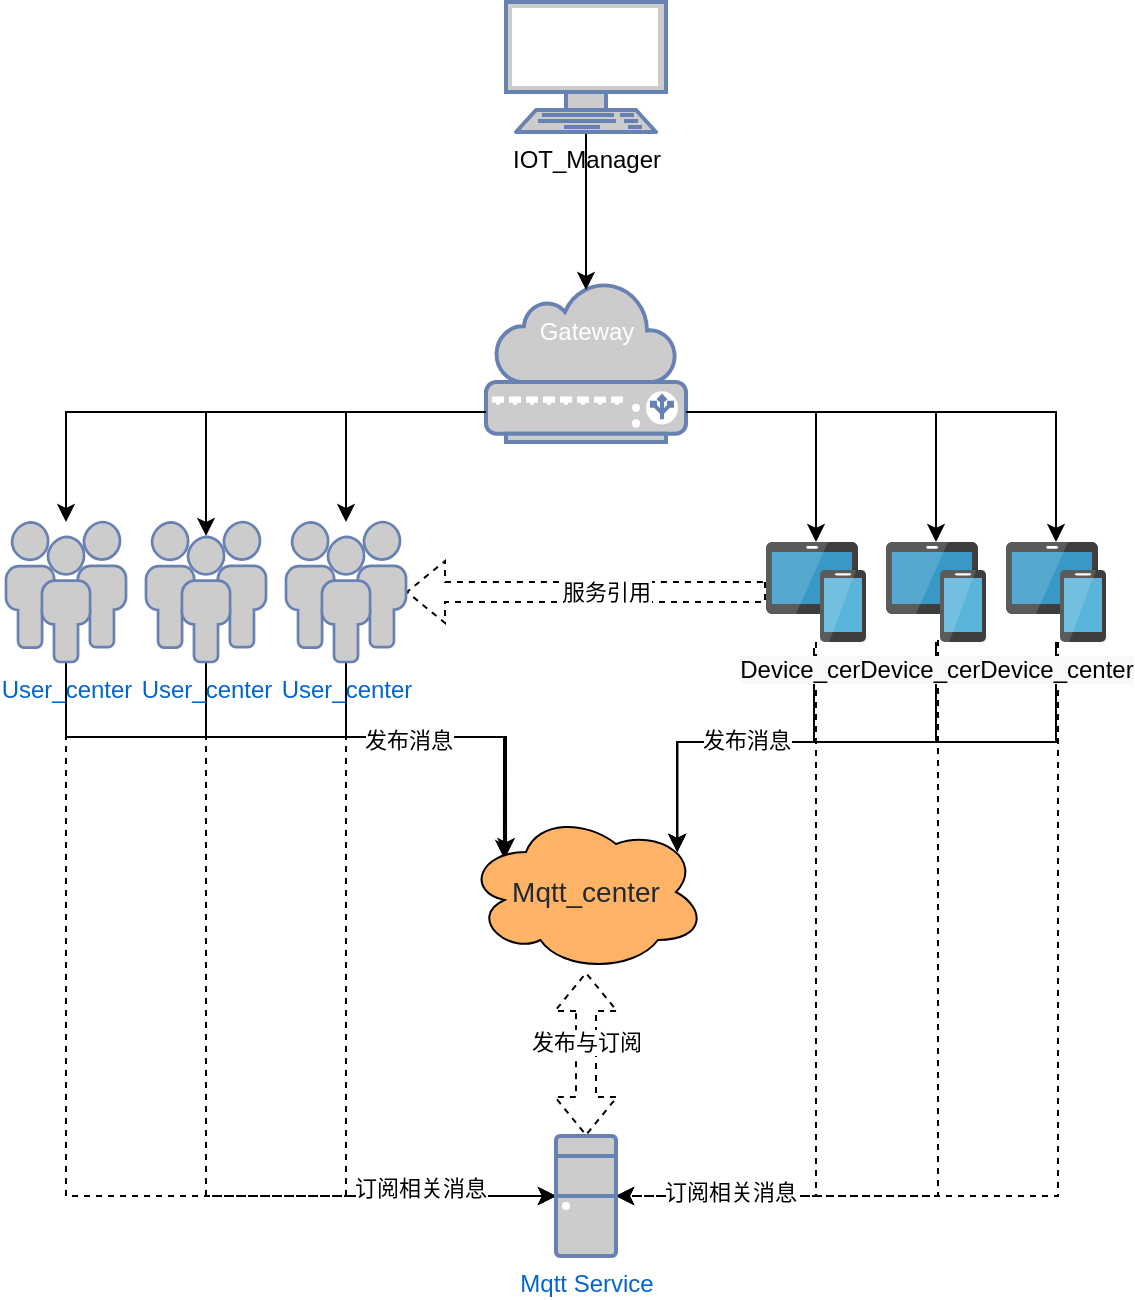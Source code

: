<mxfile version="14.5.8" type="github">
  <diagram id="PxrtK4kyDUzSWCGxZARF" name="第 1 页">
    <mxGraphModel dx="1422" dy="771" grid="1" gridSize="10" guides="1" tooltips="1" connect="1" arrows="1" fold="1" page="1" pageScale="1" pageWidth="1654" pageHeight="1169" math="0" shadow="0">
      <root>
        <mxCell id="0" />
        <mxCell id="1" parent="0" />
        <mxCell id="Qxxfqu9BtMv6kABbt1C2-11" value="" style="group" vertex="1" connectable="0" parent="1">
          <mxGeometry x="610" y="280" width="100" height="80" as="geometry" />
        </mxCell>
        <mxCell id="Qxxfqu9BtMv6kABbt1C2-8" value="" style="fontColor=#0066CC;verticalAlign=top;verticalLabelPosition=bottom;labelPosition=center;align=center;html=1;outlineConnect=0;fillColor=#CCCCCC;strokeColor=#6881B3;gradientColor=none;gradientDirection=north;strokeWidth=2;shape=mxgraph.networks.load_balancer;" vertex="1" parent="Qxxfqu9BtMv6kABbt1C2-11">
          <mxGeometry y="50" width="100" height="30" as="geometry" />
        </mxCell>
        <mxCell id="Qxxfqu9BtMv6kABbt1C2-10" value="Gateway" style="html=1;outlineConnect=0;fillColor=#CCCCCC;strokeColor=#6881B3;gradientColor=none;gradientDirection=north;strokeWidth=2;shape=mxgraph.networks.cloud;fontColor=#ffffff;" vertex="1" parent="Qxxfqu9BtMv6kABbt1C2-11">
          <mxGeometry x="5" width="90" height="50" as="geometry" />
        </mxCell>
        <mxCell id="Qxxfqu9BtMv6kABbt1C2-27" style="edgeStyle=orthogonalEdgeStyle;rounded=0;orthogonalLoop=1;jettySize=auto;html=1;entryX=0.5;entryY=0.08;entryDx=0;entryDy=0;entryPerimeter=0;" edge="1" parent="1" source="Qxxfqu9BtMv6kABbt1C2-12" target="Qxxfqu9BtMv6kABbt1C2-10">
          <mxGeometry relative="1" as="geometry" />
        </mxCell>
        <mxCell id="Qxxfqu9BtMv6kABbt1C2-12" value="&lt;span style=&quot;color: rgb(0 , 0 , 0)&quot;&gt;IOT_Manager&lt;/span&gt;" style="fontColor=#0066CC;verticalAlign=top;verticalLabelPosition=bottom;labelPosition=center;align=center;html=1;outlineConnect=0;fillColor=#CCCCCC;strokeColor=#6881B3;gradientColor=none;gradientDirection=north;strokeWidth=2;shape=mxgraph.networks.terminal;" vertex="1" parent="1">
          <mxGeometry x="620" y="140" width="80" height="65" as="geometry" />
        </mxCell>
        <mxCell id="Qxxfqu9BtMv6kABbt1C2-38" style="edgeStyle=orthogonalEdgeStyle;rounded=0;orthogonalLoop=1;jettySize=auto;html=1;entryX=0.16;entryY=0.55;entryDx=0;entryDy=0;entryPerimeter=0;exitX=0.5;exitY=1;exitDx=0;exitDy=0;exitPerimeter=0;" edge="1" parent="1" source="Qxxfqu9BtMv6kABbt1C2-13" target="Qxxfqu9BtMv6kABbt1C2-28">
          <mxGeometry relative="1" as="geometry" />
        </mxCell>
        <mxCell id="Qxxfqu9BtMv6kABbt1C2-62" style="edgeStyle=orthogonalEdgeStyle;rounded=0;orthogonalLoop=1;jettySize=auto;html=1;entryX=0;entryY=0.5;entryDx=0;entryDy=0;entryPerimeter=0;dashed=1;exitX=0.5;exitY=1;exitDx=0;exitDy=0;exitPerimeter=0;" edge="1" parent="1" source="Qxxfqu9BtMv6kABbt1C2-13" target="Qxxfqu9BtMv6kABbt1C2-45">
          <mxGeometry relative="1" as="geometry" />
        </mxCell>
        <mxCell id="Qxxfqu9BtMv6kABbt1C2-13" value="User_center" style="fontColor=#0066CC;verticalAlign=top;verticalLabelPosition=bottom;labelPosition=center;align=center;html=1;outlineConnect=0;fillColor=#CCCCCC;strokeColor=#6881B3;gradientColor=none;gradientDirection=north;strokeWidth=2;shape=mxgraph.networks.users;" vertex="1" parent="1">
          <mxGeometry x="370" y="400" width="60" height="70" as="geometry" />
        </mxCell>
        <mxCell id="Qxxfqu9BtMv6kABbt1C2-39" style="edgeStyle=orthogonalEdgeStyle;rounded=0;orthogonalLoop=1;jettySize=auto;html=1;entryX=0.158;entryY=0.288;entryDx=0;entryDy=0;entryPerimeter=0;exitX=0.5;exitY=1;exitDx=0;exitDy=0;exitPerimeter=0;" edge="1" parent="1" source="Qxxfqu9BtMv6kABbt1C2-14" target="Qxxfqu9BtMv6kABbt1C2-28">
          <mxGeometry relative="1" as="geometry" />
        </mxCell>
        <mxCell id="Qxxfqu9BtMv6kABbt1C2-53" style="edgeStyle=orthogonalEdgeStyle;rounded=0;orthogonalLoop=1;jettySize=auto;html=1;entryX=0;entryY=0.5;entryDx=0;entryDy=0;entryPerimeter=0;exitX=0.5;exitY=1;exitDx=0;exitDy=0;exitPerimeter=0;dashed=1;" edge="1" parent="1" source="Qxxfqu9BtMv6kABbt1C2-14" target="Qxxfqu9BtMv6kABbt1C2-45">
          <mxGeometry relative="1" as="geometry" />
        </mxCell>
        <mxCell id="Qxxfqu9BtMv6kABbt1C2-14" value="User_center" style="fontColor=#0066CC;verticalAlign=top;verticalLabelPosition=bottom;labelPosition=center;align=center;html=1;outlineConnect=0;fillColor=#CCCCCC;strokeColor=#6881B3;gradientColor=none;gradientDirection=north;strokeWidth=2;shape=mxgraph.networks.users;" vertex="1" parent="1">
          <mxGeometry x="440" y="400" width="60" height="70" as="geometry" />
        </mxCell>
        <mxCell id="Qxxfqu9BtMv6kABbt1C2-15" style="edgeStyle=orthogonalEdgeStyle;rounded=0;orthogonalLoop=1;jettySize=auto;html=1;" edge="1" parent="1" source="Qxxfqu9BtMv6kABbt1C2-8" target="Qxxfqu9BtMv6kABbt1C2-13">
          <mxGeometry relative="1" as="geometry" />
        </mxCell>
        <mxCell id="Qxxfqu9BtMv6kABbt1C2-16" style="edgeStyle=orthogonalEdgeStyle;rounded=0;orthogonalLoop=1;jettySize=auto;html=1;entryX=0.5;entryY=0.1;entryDx=0;entryDy=0;entryPerimeter=0;" edge="1" parent="1" source="Qxxfqu9BtMv6kABbt1C2-8" target="Qxxfqu9BtMv6kABbt1C2-14">
          <mxGeometry relative="1" as="geometry" />
        </mxCell>
        <mxCell id="Qxxfqu9BtMv6kABbt1C2-41" style="edgeStyle=orthogonalEdgeStyle;rounded=0;orthogonalLoop=1;jettySize=auto;html=1;entryX=0.88;entryY=0.25;entryDx=0;entryDy=0;entryPerimeter=0;exitX=0.48;exitY=1.06;exitDx=0;exitDy=0;exitPerimeter=0;" edge="1" parent="1" source="Qxxfqu9BtMv6kABbt1C2-17" target="Qxxfqu9BtMv6kABbt1C2-28">
          <mxGeometry relative="1" as="geometry">
            <Array as="points">
              <mxPoint x="774" y="510" />
              <mxPoint x="706" y="510" />
            </Array>
          </mxGeometry>
        </mxCell>
        <mxCell id="Qxxfqu9BtMv6kABbt1C2-63" style="edgeStyle=orthogonalEdgeStyle;rounded=0;orthogonalLoop=1;jettySize=auto;html=1;entryX=1;entryY=0.5;entryDx=0;entryDy=0;entryPerimeter=0;dashed=1;exitX=0.5;exitY=1;exitDx=0;exitDy=0;exitPerimeter=0;" edge="1" parent="1" source="Qxxfqu9BtMv6kABbt1C2-17" target="Qxxfqu9BtMv6kABbt1C2-45">
          <mxGeometry relative="1" as="geometry" />
        </mxCell>
        <mxCell id="Qxxfqu9BtMv6kABbt1C2-64" style="edgeStyle=orthogonalEdgeStyle;rounded=0;orthogonalLoop=1;jettySize=auto;html=1;entryX=1;entryY=0.5;entryDx=0;entryDy=0;entryPerimeter=0;dashed=1;shape=flexArrow;" edge="1" parent="1" source="Qxxfqu9BtMv6kABbt1C2-17" target="Qxxfqu9BtMv6kABbt1C2-21">
          <mxGeometry relative="1" as="geometry" />
        </mxCell>
        <mxCell id="Qxxfqu9BtMv6kABbt1C2-65" value="服务引用" style="edgeLabel;html=1;align=center;verticalAlign=middle;resizable=0;points=[];" vertex="1" connectable="0" parent="Qxxfqu9BtMv6kABbt1C2-64">
          <mxGeometry x="-0.267" y="5" relative="1" as="geometry">
            <mxPoint x="-14" y="-5" as="offset" />
          </mxGeometry>
        </mxCell>
        <mxCell id="Qxxfqu9BtMv6kABbt1C2-17" value="&lt;span style=&quot;background-color: rgb(248 , 249 , 250)&quot;&gt;Device_center&lt;/span&gt;" style="aspect=fixed;html=1;points=[];align=center;image;fontSize=12;image=img/lib/mscae/Devices_Groups.svg;" vertex="1" parent="1">
          <mxGeometry x="750" y="410" width="50" height="50" as="geometry" />
        </mxCell>
        <mxCell id="Qxxfqu9BtMv6kABbt1C2-42" style="edgeStyle=orthogonalEdgeStyle;rounded=0;orthogonalLoop=1;jettySize=auto;html=1;entryX=0.88;entryY=0.25;entryDx=0;entryDy=0;entryPerimeter=0;" edge="1" parent="1" source="Qxxfqu9BtMv6kABbt1C2-18" target="Qxxfqu9BtMv6kABbt1C2-28">
          <mxGeometry relative="1" as="geometry">
            <Array as="points">
              <mxPoint x="835" y="510" />
              <mxPoint x="706" y="510" />
            </Array>
          </mxGeometry>
        </mxCell>
        <mxCell id="Qxxfqu9BtMv6kABbt1C2-57" style="edgeStyle=orthogonalEdgeStyle;rounded=0;orthogonalLoop=1;jettySize=auto;html=1;entryX=1;entryY=0.5;entryDx=0;entryDy=0;entryPerimeter=0;exitX=0.52;exitY=0.98;exitDx=0;exitDy=0;exitPerimeter=0;dashed=1;" edge="1" parent="1" source="Qxxfqu9BtMv6kABbt1C2-18" target="Qxxfqu9BtMv6kABbt1C2-45">
          <mxGeometry relative="1" as="geometry" />
        </mxCell>
        <mxCell id="Qxxfqu9BtMv6kABbt1C2-18" value="&lt;span style=&quot;background-color: rgb(248 , 249 , 250)&quot;&gt;Device_center&lt;/span&gt;" style="aspect=fixed;html=1;points=[];align=center;image;fontSize=12;image=img/lib/mscae/Devices_Groups.svg;" vertex="1" parent="1">
          <mxGeometry x="810" y="410" width="50" height="50" as="geometry" />
        </mxCell>
        <mxCell id="Qxxfqu9BtMv6kABbt1C2-43" style="edgeStyle=orthogonalEdgeStyle;rounded=0;orthogonalLoop=1;jettySize=auto;html=1;entryX=0.88;entryY=0.25;entryDx=0;entryDy=0;entryPerimeter=0;" edge="1" parent="1" source="Qxxfqu9BtMv6kABbt1C2-19" target="Qxxfqu9BtMv6kABbt1C2-28">
          <mxGeometry relative="1" as="geometry">
            <Array as="points">
              <mxPoint x="895" y="510" />
              <mxPoint x="706" y="510" />
            </Array>
          </mxGeometry>
        </mxCell>
        <mxCell id="Qxxfqu9BtMv6kABbt1C2-50" value="发布消息" style="edgeLabel;html=1;align=center;verticalAlign=middle;resizable=0;points=[];" vertex="1" connectable="0" parent="Qxxfqu9BtMv6kABbt1C2-43">
          <mxGeometry x="0.393" y="-1" relative="1" as="geometry">
            <mxPoint as="offset" />
          </mxGeometry>
        </mxCell>
        <mxCell id="Qxxfqu9BtMv6kABbt1C2-58" style="edgeStyle=orthogonalEdgeStyle;rounded=0;orthogonalLoop=1;jettySize=auto;html=1;entryX=1;entryY=0.5;entryDx=0;entryDy=0;entryPerimeter=0;exitX=0.52;exitY=1;exitDx=0;exitDy=0;exitPerimeter=0;dashed=1;" edge="1" parent="1" source="Qxxfqu9BtMv6kABbt1C2-19" target="Qxxfqu9BtMv6kABbt1C2-45">
          <mxGeometry relative="1" as="geometry" />
        </mxCell>
        <mxCell id="Qxxfqu9BtMv6kABbt1C2-59" value="订阅相关消息" style="edgeLabel;html=1;align=center;verticalAlign=middle;resizable=0;points=[];" vertex="1" connectable="0" parent="Qxxfqu9BtMv6kABbt1C2-58">
          <mxGeometry x="0.774" y="-2" relative="1" as="geometry">
            <mxPoint as="offset" />
          </mxGeometry>
        </mxCell>
        <mxCell id="Qxxfqu9BtMv6kABbt1C2-19" value="&lt;span style=&quot;background-color: rgb(248 , 249 , 250)&quot;&gt;Device_center&lt;/span&gt;" style="aspect=fixed;html=1;points=[];align=center;image;fontSize=12;image=img/lib/mscae/Devices_Groups.svg;" vertex="1" parent="1">
          <mxGeometry x="870" y="410" width="50" height="50" as="geometry" />
        </mxCell>
        <mxCell id="Qxxfqu9BtMv6kABbt1C2-40" style="edgeStyle=orthogonalEdgeStyle;rounded=0;orthogonalLoop=1;jettySize=auto;html=1;entryX=0.167;entryY=0.275;entryDx=0;entryDy=0;entryPerimeter=0;exitX=0.5;exitY=1;exitDx=0;exitDy=0;exitPerimeter=0;" edge="1" parent="1" source="Qxxfqu9BtMv6kABbt1C2-21" target="Qxxfqu9BtMv6kABbt1C2-28">
          <mxGeometry relative="1" as="geometry" />
        </mxCell>
        <mxCell id="Qxxfqu9BtMv6kABbt1C2-49" value="发布消息" style="edgeLabel;html=1;align=center;verticalAlign=middle;resizable=0;points=[];" vertex="1" connectable="0" parent="Qxxfqu9BtMv6kABbt1C2-40">
          <mxGeometry x="-0.316" relative="1" as="geometry">
            <mxPoint x="7.5" y="1" as="offset" />
          </mxGeometry>
        </mxCell>
        <mxCell id="Qxxfqu9BtMv6kABbt1C2-54" style="edgeStyle=orthogonalEdgeStyle;rounded=0;orthogonalLoop=1;jettySize=auto;html=1;entryX=0;entryY=0.5;entryDx=0;entryDy=0;entryPerimeter=0;exitX=0.5;exitY=1;exitDx=0;exitDy=0;exitPerimeter=0;dashed=1;" edge="1" parent="1" source="Qxxfqu9BtMv6kABbt1C2-21" target="Qxxfqu9BtMv6kABbt1C2-45">
          <mxGeometry relative="1" as="geometry" />
        </mxCell>
        <mxCell id="Qxxfqu9BtMv6kABbt1C2-55" value="订阅相关消息" style="edgeLabel;html=1;align=center;verticalAlign=middle;resizable=0;points=[];" vertex="1" connectable="0" parent="Qxxfqu9BtMv6kABbt1C2-54">
          <mxGeometry x="0.634" y="4" relative="1" as="geometry">
            <mxPoint as="offset" />
          </mxGeometry>
        </mxCell>
        <mxCell id="Qxxfqu9BtMv6kABbt1C2-21" value="User_center" style="fontColor=#0066CC;verticalAlign=top;verticalLabelPosition=bottom;labelPosition=center;align=center;html=1;outlineConnect=0;fillColor=#CCCCCC;strokeColor=#6881B3;gradientColor=none;gradientDirection=north;strokeWidth=2;shape=mxgraph.networks.users;" vertex="1" parent="1">
          <mxGeometry x="510" y="400" width="60" height="70" as="geometry" />
        </mxCell>
        <mxCell id="Qxxfqu9BtMv6kABbt1C2-23" style="edgeStyle=orthogonalEdgeStyle;rounded=0;orthogonalLoop=1;jettySize=auto;html=1;" edge="1" parent="1" source="Qxxfqu9BtMv6kABbt1C2-8" target="Qxxfqu9BtMv6kABbt1C2-21">
          <mxGeometry relative="1" as="geometry" />
        </mxCell>
        <mxCell id="Qxxfqu9BtMv6kABbt1C2-24" style="edgeStyle=orthogonalEdgeStyle;rounded=0;orthogonalLoop=1;jettySize=auto;html=1;" edge="1" parent="1" source="Qxxfqu9BtMv6kABbt1C2-8" target="Qxxfqu9BtMv6kABbt1C2-17">
          <mxGeometry relative="1" as="geometry" />
        </mxCell>
        <mxCell id="Qxxfqu9BtMv6kABbt1C2-25" style="edgeStyle=orthogonalEdgeStyle;rounded=0;orthogonalLoop=1;jettySize=auto;html=1;" edge="1" parent="1" source="Qxxfqu9BtMv6kABbt1C2-8" target="Qxxfqu9BtMv6kABbt1C2-18">
          <mxGeometry relative="1" as="geometry" />
        </mxCell>
        <mxCell id="Qxxfqu9BtMv6kABbt1C2-26" style="edgeStyle=orthogonalEdgeStyle;rounded=0;orthogonalLoop=1;jettySize=auto;html=1;" edge="1" parent="1" source="Qxxfqu9BtMv6kABbt1C2-8" target="Qxxfqu9BtMv6kABbt1C2-19">
          <mxGeometry relative="1" as="geometry" />
        </mxCell>
        <mxCell id="Qxxfqu9BtMv6kABbt1C2-47" style="edgeStyle=orthogonalEdgeStyle;rounded=0;orthogonalLoop=1;jettySize=auto;html=1;endArrow=block;shape=flexArrow;dashed=1;startArrow=block;" edge="1" parent="1" source="Qxxfqu9BtMv6kABbt1C2-28" target="Qxxfqu9BtMv6kABbt1C2-45">
          <mxGeometry relative="1" as="geometry" />
        </mxCell>
        <mxCell id="Qxxfqu9BtMv6kABbt1C2-48" value="发布与订阅" style="edgeLabel;html=1;align=center;verticalAlign=middle;resizable=0;points=[];" vertex="1" connectable="0" parent="Qxxfqu9BtMv6kABbt1C2-47">
          <mxGeometry x="-0.328" relative="1" as="geometry">
            <mxPoint y="7" as="offset" />
          </mxGeometry>
        </mxCell>
        <mxCell id="Qxxfqu9BtMv6kABbt1C2-28" value="&lt;span style=&quot;color: rgb(36 , 41 , 46) ; font-family: , &amp;#34;blinkmacsystemfont&amp;#34; , , &amp;#34;pingfang sc&amp;#34; , &amp;#34;helvetica&amp;#34; , &amp;#34;arial&amp;#34; , &amp;#34;hiragino sans gb&amp;#34; , &amp;#34;microsoft yahei&amp;#34; , &amp;#34;simsun&amp;#34; , , &amp;#34;heiti&amp;#34; , , sans-serif ; font-size: 14px ; text-align: left&quot;&gt;Mqtt_center&lt;/span&gt;" style="ellipse;shape=cloud;whiteSpace=wrap;html=1;fillColor=#FFB366;" vertex="1" parent="1">
          <mxGeometry x="600" y="545" width="120" height="80" as="geometry" />
        </mxCell>
        <mxCell id="Qxxfqu9BtMv6kABbt1C2-45" value="Mqtt Service&lt;br&gt;" style="fontColor=#0066CC;verticalAlign=top;verticalLabelPosition=bottom;labelPosition=center;align=center;html=1;outlineConnect=0;fillColor=#CCCCCC;strokeColor=#6881B3;gradientColor=none;gradientDirection=north;strokeWidth=2;shape=mxgraph.networks.desktop_pc;" vertex="1" parent="1">
          <mxGeometry x="645" y="707" width="30" height="60" as="geometry" />
        </mxCell>
      </root>
    </mxGraphModel>
  </diagram>
</mxfile>

